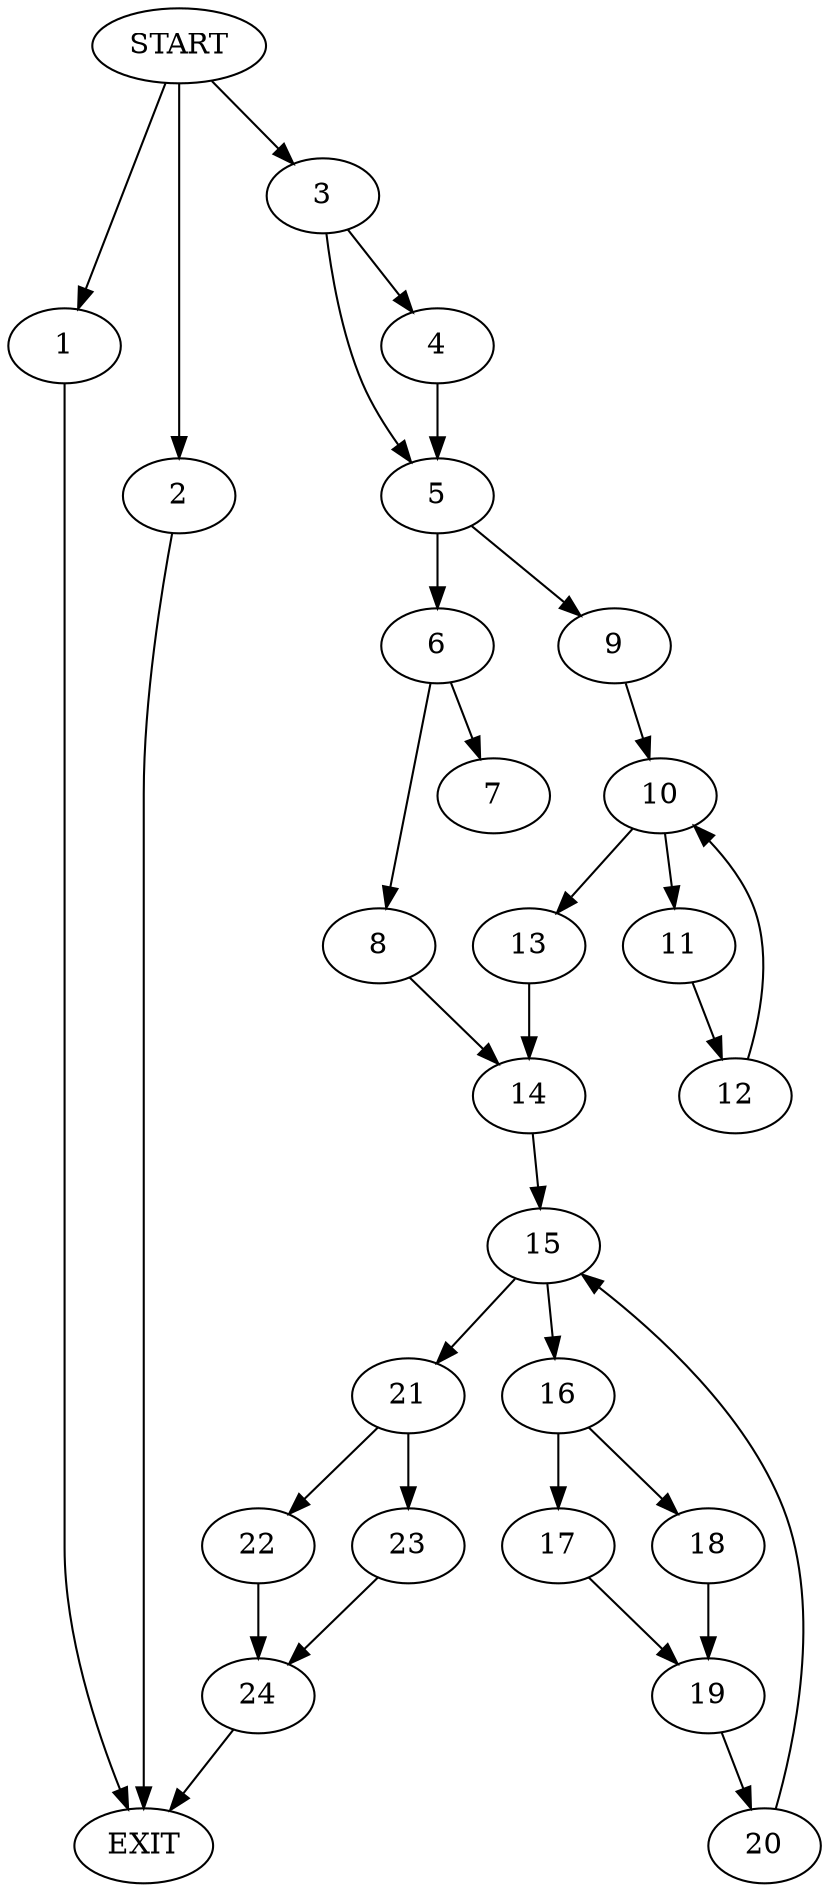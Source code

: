 digraph { 
0 [label="START"];
1;
2;
3;
4;
5;
6;
7;
8;
9;
10;
11;
12;
13;
14;
15;
16;
17;
18;
19;
20;
21;
22;
23;
24;
25[label="EXIT"];
0 -> 3;
0 -> 1;
0:s2 -> 2;
1 -> 25;
2 -> 25;
3 -> 4;
3 -> 5;
4 -> 5;
5 -> 6;
5 -> 9;
6 -> 7;
6 -> 8;
8 -> 14;
9 -> 10;
10 -> 11;
10 -> 13;
11 -> 12;
12 -> 10;
13 -> 14;
14 -> 15;
15 -> 16;
15 -> 21;
16 -> 17;
16 -> 18;
17 -> 19;
18 -> 19;
19 -> 20;
20 -> 15;
21 -> 22;
21 -> 23;
22 -> 24;
23 -> 24;
24 -> 25;
}